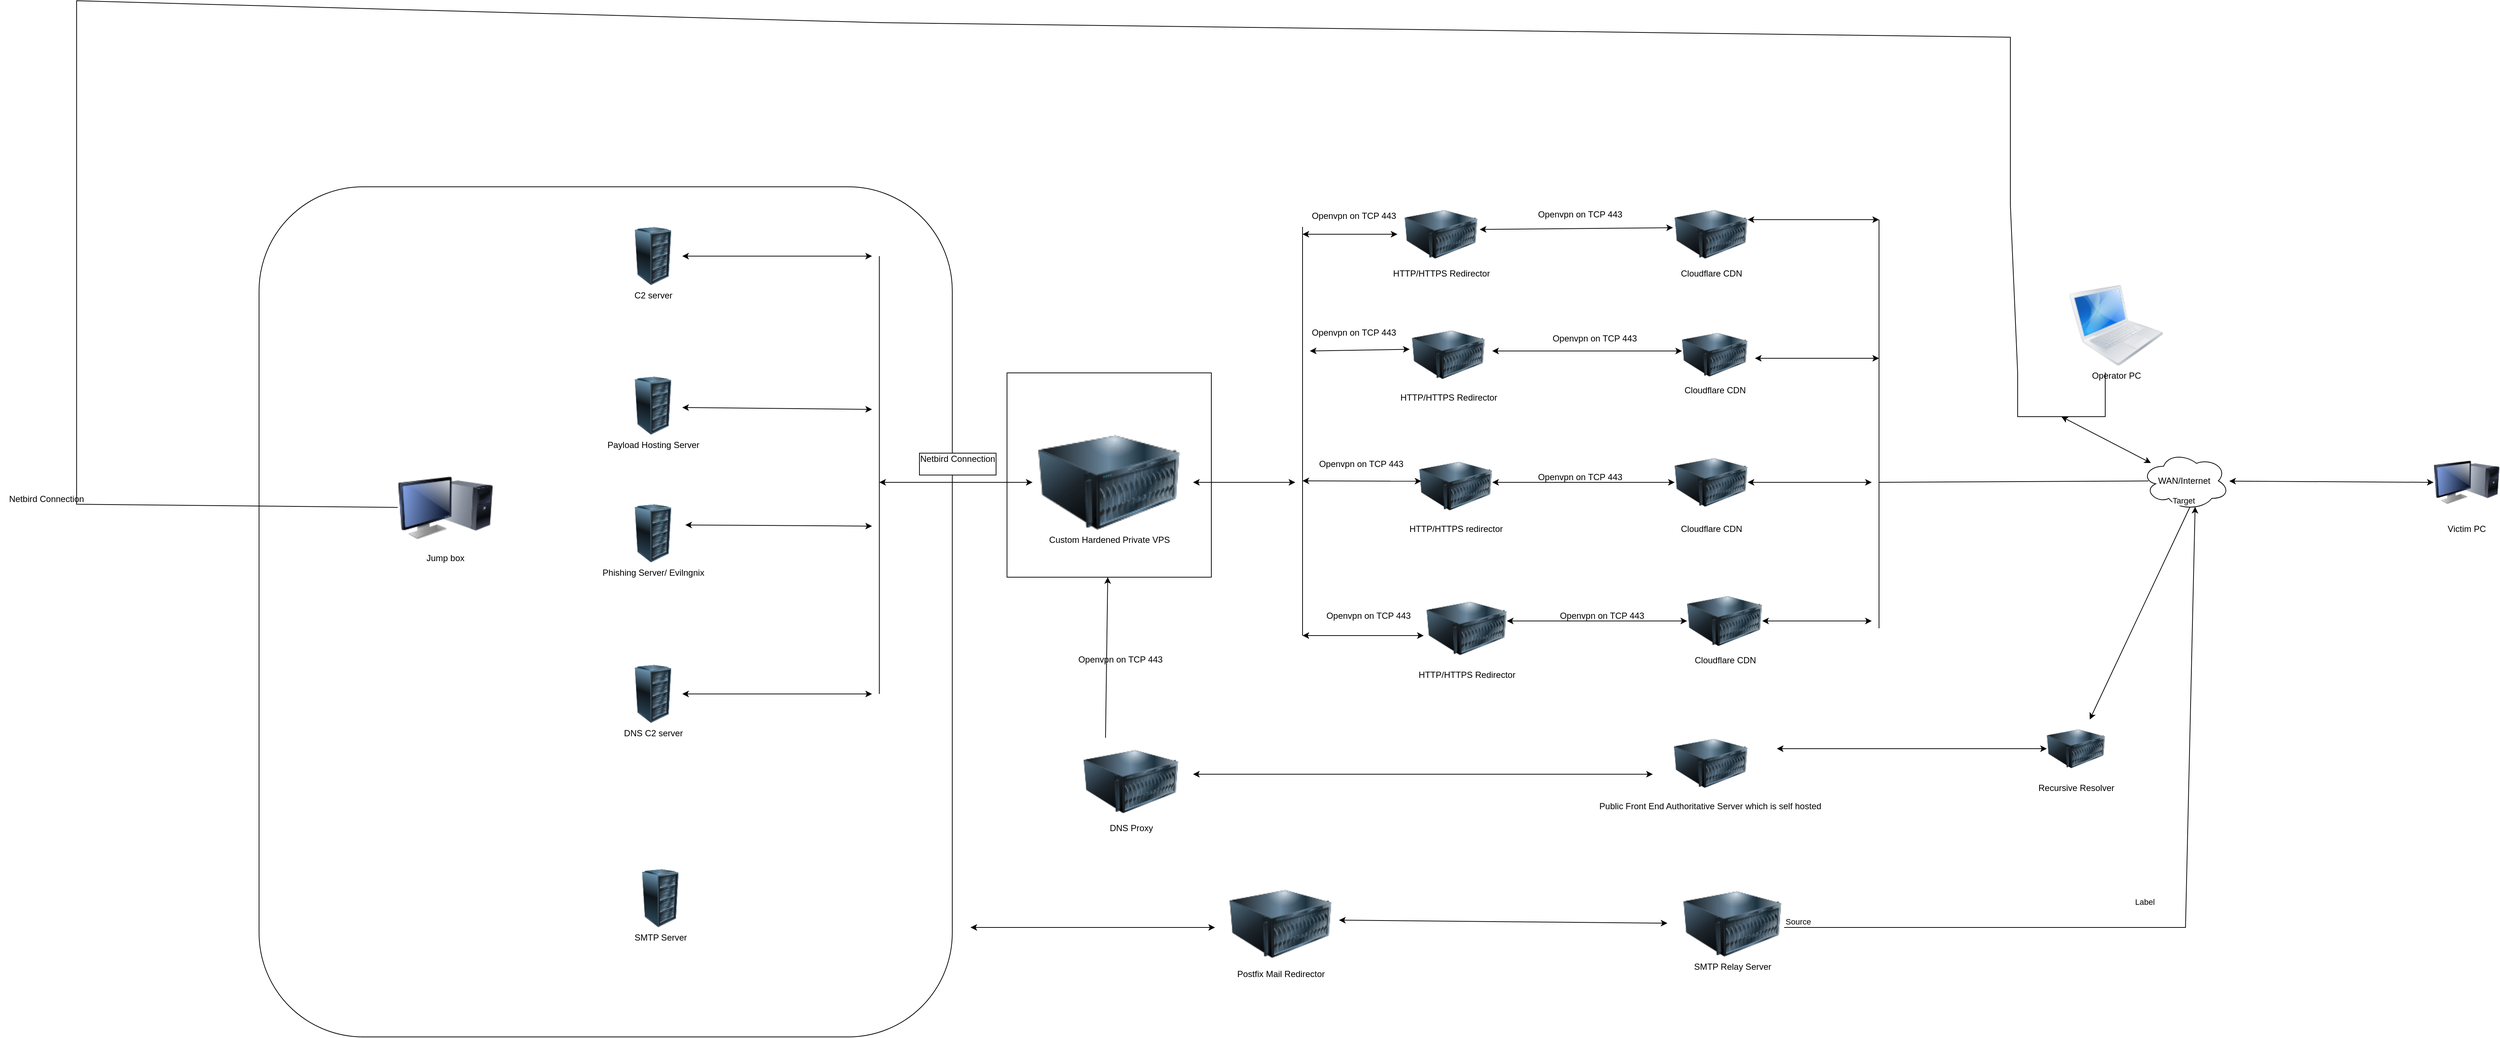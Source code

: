 <mxfile version="28.1.1">
  <diagram name="Page-1" id="0FGWlWLNRoi4eE8NLCIF">
    <mxGraphModel dx="2696" dy="1696" grid="1" gridSize="10" guides="1" tooltips="1" connect="1" arrows="1" fold="1" page="1" pageScale="1" pageWidth="827" pageHeight="1169" math="0" shadow="0">
      <root>
        <mxCell id="0" />
        <mxCell id="1" parent="0" />
        <mxCell id="iyPwLHkIVaxuz28qucX1-54" value="" style="whiteSpace=wrap;html=1;aspect=fixed;" parent="1" vertex="1">
          <mxGeometry x="-105" y="320" width="280" height="280" as="geometry" />
        </mxCell>
        <mxCell id="iyPwLHkIVaxuz28qucX1-53" value="" style="rounded=1;whiteSpace=wrap;html=1;" parent="1" vertex="1">
          <mxGeometry x="-1130" y="65" width="950" height="1165" as="geometry" />
        </mxCell>
        <mxCell id="iyPwLHkIVaxuz28qucX1-4" value="Victim PC&lt;div&gt;&lt;br&gt;&lt;/div&gt;" style="image;html=1;image=img/lib/clip_art/computers/Monitor_Tower_128x128.png" parent="1" vertex="1">
          <mxGeometry x="1850" y="420" width="90" height="100" as="geometry" />
        </mxCell>
        <mxCell id="iyPwLHkIVaxuz28qucX1-6" value="WAN/Internet&amp;nbsp;" style="ellipse;shape=cloud;whiteSpace=wrap;html=1;" parent="1" vertex="1">
          <mxGeometry x="1450" y="428" width="120" height="80" as="geometry" />
        </mxCell>
        <mxCell id="iyPwLHkIVaxuz28qucX1-7" value="" style="endArrow=classic;startArrow=classic;html=1;rounded=0;entryX=0;entryY=0.5;entryDx=0;entryDy=0;" parent="1" source="iyPwLHkIVaxuz28qucX1-6" target="iyPwLHkIVaxuz28qucX1-4" edge="1">
          <mxGeometry width="50" height="50" relative="1" as="geometry">
            <mxPoint x="680" y="270" as="sourcePoint" />
            <mxPoint x="440" y="250" as="targetPoint" />
          </mxGeometry>
        </mxCell>
        <mxCell id="iyPwLHkIVaxuz28qucX1-8" value="Cloudflare CDN" style="image;html=1;image=img/lib/clip_art/computers/Server_128x128.png" parent="1" vertex="1">
          <mxGeometry x="810" y="420" width="100" height="100" as="geometry" />
        </mxCell>
        <mxCell id="iyPwLHkIVaxuz28qucX1-9" value="Cloudflare CDN" style="image;html=1;image=img/lib/clip_art/computers/Server_128x128.png" parent="1" vertex="1">
          <mxGeometry x="820" y="260" width="90" height="70" as="geometry" />
        </mxCell>
        <mxCell id="iyPwLHkIVaxuz28qucX1-10" value="Cloudflare CDN" style="image;html=1;image=img/lib/clip_art/computers/Server_128x128.png" parent="1" vertex="1">
          <mxGeometry x="827" y="620" width="103" height="80" as="geometry" />
        </mxCell>
        <mxCell id="iyPwLHkIVaxuz28qucX1-11" value="Cloudflare CDN" style="image;html=1;image=img/lib/clip_art/computers/Server_128x128.png" parent="1" vertex="1">
          <mxGeometry x="810" y="90" width="100" height="80" as="geometry" />
        </mxCell>
        <mxCell id="iyPwLHkIVaxuz28qucX1-13" value="" style="endArrow=none;html=1;rounded=0;entryX=0.077;entryY=0.502;entryDx=0;entryDy=0;entryPerimeter=0;" parent="1" target="iyPwLHkIVaxuz28qucX1-6" edge="1">
          <mxGeometry width="50" height="50" relative="1" as="geometry">
            <mxPoint x="1090" y="470" as="sourcePoint" />
            <mxPoint x="1270" y="470" as="targetPoint" />
          </mxGeometry>
        </mxCell>
        <mxCell id="iyPwLHkIVaxuz28qucX1-14" value="" style="endArrow=none;html=1;rounded=0;" parent="1" edge="1">
          <mxGeometry width="50" height="50" relative="1" as="geometry">
            <mxPoint x="1090" y="110" as="sourcePoint" />
            <mxPoint x="1090" y="670" as="targetPoint" />
          </mxGeometry>
        </mxCell>
        <mxCell id="iyPwLHkIVaxuz28qucX1-16" value="" style="endArrow=classic;startArrow=classic;html=1;rounded=0;" parent="1" edge="1">
          <mxGeometry width="50" height="50" relative="1" as="geometry">
            <mxPoint x="920" y="300" as="sourcePoint" />
            <mxPoint x="1090" y="300" as="targetPoint" />
          </mxGeometry>
        </mxCell>
        <mxCell id="iyPwLHkIVaxuz28qucX1-19" value="" style="endArrow=classic;startArrow=classic;html=1;rounded=0;exitX=1;exitY=0.25;exitDx=0;exitDy=0;" parent="1" source="iyPwLHkIVaxuz28qucX1-11" edge="1">
          <mxGeometry width="50" height="50" relative="1" as="geometry">
            <mxPoint x="920" y="-30" as="sourcePoint" />
            <mxPoint x="1090" y="110" as="targetPoint" />
            <Array as="points" />
          </mxGeometry>
        </mxCell>
        <mxCell id="iyPwLHkIVaxuz28qucX1-21" value="" style="endArrow=classic;startArrow=classic;html=1;rounded=0;exitX=1;exitY=0.5;exitDx=0;exitDy=0;" parent="1" source="iyPwLHkIVaxuz28qucX1-8" edge="1">
          <mxGeometry width="50" height="50" relative="1" as="geometry">
            <mxPoint x="920" y="640" as="sourcePoint" />
            <mxPoint x="1080" y="470" as="targetPoint" />
          </mxGeometry>
        </mxCell>
        <mxCell id="iyPwLHkIVaxuz28qucX1-22" value="" style="endArrow=classic;startArrow=classic;html=1;rounded=0;exitX=1;exitY=0.5;exitDx=0;exitDy=0;" parent="1" source="iyPwLHkIVaxuz28qucX1-10" edge="1">
          <mxGeometry width="50" height="50" relative="1" as="geometry">
            <mxPoint x="920" y="640" as="sourcePoint" />
            <mxPoint x="1080" y="660" as="targetPoint" />
          </mxGeometry>
        </mxCell>
        <mxCell id="iyPwLHkIVaxuz28qucX1-23" value="HTTP/HTTPS redirector" style="image;html=1;image=img/lib/clip_art/computers/Server_128x128.png" parent="1" vertex="1">
          <mxGeometry x="460" y="430" width="100" height="90" as="geometry" />
        </mxCell>
        <mxCell id="iyPwLHkIVaxuz28qucX1-24" value="HTTP/HTTPS Redirector" style="image;html=1;image=img/lib/clip_art/computers/Server_128x128.png" parent="1" vertex="1">
          <mxGeometry x="470" y="620" width="110" height="100" as="geometry" />
        </mxCell>
        <mxCell id="iyPwLHkIVaxuz28qucX1-25" value="HTTP/HTTPS Redirector" style="image;html=1;image=img/lib/clip_art/computers/Server_128x128.png" parent="1" vertex="1">
          <mxGeometry x="450" y="250" width="100" height="90" as="geometry" />
        </mxCell>
        <mxCell id="iyPwLHkIVaxuz28qucX1-26" value="HTTP/HTTPS Redirector" style="image;html=1;image=img/lib/clip_art/computers/Server_128x128.png" parent="1" vertex="1">
          <mxGeometry x="440" y="90" width="100" height="80" as="geometry" />
        </mxCell>
        <mxCell id="iyPwLHkIVaxuz28qucX1-27" value="" style="endArrow=classic;startArrow=classic;html=1;rounded=0;entryX=0;entryY=0.429;entryDx=0;entryDy=0;entryPerimeter=0;" parent="1" target="iyPwLHkIVaxuz28qucX1-9" edge="1">
          <mxGeometry width="50" height="50" relative="1" as="geometry">
            <mxPoint x="560" y="290" as="sourcePoint" />
            <mxPoint x="610" y="250" as="targetPoint" />
          </mxGeometry>
        </mxCell>
        <mxCell id="iyPwLHkIVaxuz28qucX1-28" value="" style="endArrow=classic;startArrow=classic;html=1;rounded=0;exitX=1.028;exitY=0.418;exitDx=0;exitDy=0;exitPerimeter=0;entryX=-0.024;entryY=0.388;entryDx=0;entryDy=0;entryPerimeter=0;" parent="1" source="iyPwLHkIVaxuz28qucX1-26" target="iyPwLHkIVaxuz28qucX1-11" edge="1">
          <mxGeometry width="50" height="50" relative="1" as="geometry">
            <mxPoint x="560" y="-30" as="sourcePoint" />
            <mxPoint x="610" y="-80" as="targetPoint" />
          </mxGeometry>
        </mxCell>
        <mxCell id="iyPwLHkIVaxuz28qucX1-29" value="" style="endArrow=classic;startArrow=classic;html=1;rounded=0;exitX=1;exitY=0.4;exitDx=0;exitDy=0;exitPerimeter=0;" parent="1" source="iyPwLHkIVaxuz28qucX1-24" target="iyPwLHkIVaxuz28qucX1-10" edge="1">
          <mxGeometry width="50" height="50" relative="1" as="geometry">
            <mxPoint x="560" y="640" as="sourcePoint" />
            <mxPoint x="820" y="650" as="targetPoint" />
          </mxGeometry>
        </mxCell>
        <mxCell id="iyPwLHkIVaxuz28qucX1-30" value="" style="endArrow=classic;startArrow=classic;html=1;rounded=0;entryX=0;entryY=0.5;entryDx=0;entryDy=0;" parent="1" target="iyPwLHkIVaxuz28qucX1-8" edge="1">
          <mxGeometry width="50" height="50" relative="1" as="geometry">
            <mxPoint x="560" y="470" as="sourcePoint" />
            <mxPoint x="610" y="420" as="targetPoint" />
          </mxGeometry>
        </mxCell>
        <mxCell id="iyPwLHkIVaxuz28qucX1-31" value="Custom Hardened Private VPS" style="image;html=1;image=img/lib/clip_art/computers/Server_128x128.png" parent="1" vertex="1">
          <mxGeometry x="-80" y="405" width="230" height="130" as="geometry" />
        </mxCell>
        <mxCell id="iyPwLHkIVaxuz28qucX1-32" value="" style="endArrow=none;html=1;rounded=0;" parent="1" edge="1">
          <mxGeometry width="50" height="50" relative="1" as="geometry">
            <mxPoint x="300" y="120" as="sourcePoint" />
            <mxPoint x="300" y="680" as="targetPoint" />
          </mxGeometry>
        </mxCell>
        <mxCell id="iyPwLHkIVaxuz28qucX1-33" value="" style="endArrow=classic;startArrow=classic;html=1;rounded=0;" parent="1" edge="1">
          <mxGeometry width="50" height="50" relative="1" as="geometry">
            <mxPoint x="300" y="680" as="sourcePoint" />
            <mxPoint x="466" y="680" as="targetPoint" />
          </mxGeometry>
        </mxCell>
        <mxCell id="iyPwLHkIVaxuz28qucX1-34" value="" style="endArrow=classic;startArrow=classic;html=1;rounded=0;entryX=0.028;entryY=0.427;entryDx=0;entryDy=0;entryPerimeter=0;" parent="1" target="iyPwLHkIVaxuz28qucX1-23" edge="1">
          <mxGeometry width="50" height="50" relative="1" as="geometry">
            <mxPoint x="300" y="468" as="sourcePoint" />
            <mxPoint x="280" y="420" as="targetPoint" />
          </mxGeometry>
        </mxCell>
        <mxCell id="iyPwLHkIVaxuz28qucX1-36" value="" style="endArrow=classic;startArrow=classic;html=1;rounded=0;" parent="1" edge="1">
          <mxGeometry width="50" height="50" relative="1" as="geometry">
            <mxPoint x="300" y="130" as="sourcePoint" />
            <mxPoint x="430" y="130" as="targetPoint" />
          </mxGeometry>
        </mxCell>
        <mxCell id="iyPwLHkIVaxuz28qucX1-37" value="" style="endArrow=classic;startArrow=classic;html=1;rounded=0;entryX=-0.032;entryY=0.418;entryDx=0;entryDy=0;entryPerimeter=0;" parent="1" target="iyPwLHkIVaxuz28qucX1-25" edge="1">
          <mxGeometry width="50" height="50" relative="1" as="geometry">
            <mxPoint x="310" y="290" as="sourcePoint" />
            <mxPoint x="280" y="250" as="targetPoint" />
          </mxGeometry>
        </mxCell>
        <mxCell id="iyPwLHkIVaxuz28qucX1-38" value="" style="endArrow=classic;startArrow=classic;html=1;rounded=0;" parent="1" source="iyPwLHkIVaxuz28qucX1-31" edge="1">
          <mxGeometry width="50" height="50" relative="1" as="geometry">
            <mxPoint x="230" y="470" as="sourcePoint" />
            <mxPoint x="290" y="470" as="targetPoint" />
          </mxGeometry>
        </mxCell>
        <mxCell id="iyPwLHkIVaxuz28qucX1-39" value="C2 server" style="image;html=1;image=img/lib/clip_art/computers/Server_Rack_128x128.png" parent="1" vertex="1">
          <mxGeometry x="-630" y="120" width="80" height="80" as="geometry" />
        </mxCell>
        <mxCell id="iyPwLHkIVaxuz28qucX1-40" value="Payload Hosting Server" style="image;html=1;image=img/lib/clip_art/computers/Server_Rack_128x128.png" parent="1" vertex="1">
          <mxGeometry x="-630" y="325" width="80" height="80" as="geometry" />
        </mxCell>
        <mxCell id="iyPwLHkIVaxuz28qucX1-41" value="Phishing Server/ Evilngnix" style="image;html=1;image=img/lib/clip_art/computers/Server_Rack_128x128.png" parent="1" vertex="1">
          <mxGeometry x="-630" y="500" width="80" height="80" as="geometry" />
        </mxCell>
        <mxCell id="iyPwLHkIVaxuz28qucX1-42" value="DNS C2 server" style="image;html=1;image=img/lib/clip_art/computers/Server_Rack_128x128.png" parent="1" vertex="1">
          <mxGeometry x="-630" y="720" width="80" height="80" as="geometry" />
        </mxCell>
        <mxCell id="iyPwLHkIVaxuz28qucX1-43" value="" style="endArrow=classic;startArrow=classic;html=1;rounded=0;" parent="1" edge="1">
          <mxGeometry width="50" height="50" relative="1" as="geometry">
            <mxPoint x="-280" y="470" as="sourcePoint" />
            <mxPoint x="-70" y="470" as="targetPoint" />
          </mxGeometry>
        </mxCell>
        <mxCell id="iyPwLHkIVaxuz28qucX1-44" value="" style="endArrow=none;html=1;rounded=0;" parent="1" edge="1">
          <mxGeometry width="50" height="50" relative="1" as="geometry">
            <mxPoint x="-280" y="760" as="sourcePoint" />
            <mxPoint x="-280" y="160" as="targetPoint" />
          </mxGeometry>
        </mxCell>
        <mxCell id="iyPwLHkIVaxuz28qucX1-46" value="" style="endArrow=classic;startArrow=classic;html=1;rounded=0;" parent="1" source="iyPwLHkIVaxuz28qucX1-39" edge="1">
          <mxGeometry width="50" height="50" relative="1" as="geometry">
            <mxPoint x="-280" y="-10" as="sourcePoint" />
            <mxPoint x="-290" y="160" as="targetPoint" />
          </mxGeometry>
        </mxCell>
        <mxCell id="iyPwLHkIVaxuz28qucX1-48" value="" style="endArrow=classic;startArrow=classic;html=1;rounded=0;exitX=1;exitY=0.5;exitDx=0;exitDy=0;" parent="1" edge="1">
          <mxGeometry width="50" height="50" relative="1" as="geometry">
            <mxPoint x="-550" y="367.5" as="sourcePoint" />
            <mxPoint x="-290" y="370" as="targetPoint" />
          </mxGeometry>
        </mxCell>
        <mxCell id="iyPwLHkIVaxuz28qucX1-49" value="" style="endArrow=classic;startArrow=classic;html=1;rounded=0;exitX=1.052;exitY=0.355;exitDx=0;exitDy=0;exitPerimeter=0;" parent="1" source="iyPwLHkIVaxuz28qucX1-41" edge="1">
          <mxGeometry width="50" height="50" relative="1" as="geometry">
            <mxPoint x="-450" y="570" as="sourcePoint" />
            <mxPoint x="-290" y="530" as="targetPoint" />
          </mxGeometry>
        </mxCell>
        <mxCell id="iyPwLHkIVaxuz28qucX1-50" value="" style="endArrow=classic;startArrow=classic;html=1;rounded=0;exitX=1;exitY=0.5;exitDx=0;exitDy=0;" parent="1" source="iyPwLHkIVaxuz28qucX1-42" edge="1">
          <mxGeometry width="50" height="50" relative="1" as="geometry">
            <mxPoint x="-280" y="820" as="sourcePoint" />
            <mxPoint x="-290" y="760" as="targetPoint" />
          </mxGeometry>
        </mxCell>
        <mxCell id="iyPwLHkIVaxuz28qucX1-51" value="Jump box" style="image;html=1;image=img/lib/clip_art/computers/Monitor_Tower_128x128.png" parent="1" vertex="1">
          <mxGeometry x="-940" y="450" width="130" height="110" as="geometry" />
        </mxCell>
        <mxCell id="iyPwLHkIVaxuz28qucX1-55" value="Operator PC" style="image;html=1;image=img/lib/clip_art/computers/MacBook_128x128.png" parent="1" vertex="1">
          <mxGeometry x="1350" y="200" width="130" height="110" as="geometry" />
        </mxCell>
        <mxCell id="iyPwLHkIVaxuz28qucX1-58" value="Netbird Connection&amp;nbsp;" style="text;html=1;align=center;verticalAlign=middle;resizable=0;points=[];autosize=1;strokeColor=none;fillColor=none;" parent="1" vertex="1">
          <mxGeometry x="-1485" y="478" width="130" height="30" as="geometry" />
        </mxCell>
        <mxCell id="iyPwLHkIVaxuz28qucX1-59" value="Openvpn on TCP 443" style="text;html=1;align=center;verticalAlign=middle;resizable=0;points=[];autosize=1;strokeColor=none;fillColor=none;" parent="1" vertex="1">
          <mxGeometry x="610" y="448" width="140" height="30" as="geometry" />
        </mxCell>
        <mxCell id="iyPwLHkIVaxuz28qucX1-60" value="Openvpn on TCP 443" style="text;html=1;align=center;verticalAlign=middle;resizable=0;points=[];autosize=1;strokeColor=none;fillColor=none;" parent="1" vertex="1">
          <mxGeometry x="640" y="638" width="140" height="30" as="geometry" />
        </mxCell>
        <mxCell id="iyPwLHkIVaxuz28qucX1-61" value="Openvpn on TCP 443" style="text;html=1;align=center;verticalAlign=middle;resizable=0;points=[];autosize=1;strokeColor=none;fillColor=none;" parent="1" vertex="1">
          <mxGeometry x="630" y="258" width="140" height="30" as="geometry" />
        </mxCell>
        <mxCell id="iyPwLHkIVaxuz28qucX1-62" value="Openvpn on TCP 443" style="text;html=1;align=center;verticalAlign=middle;resizable=0;points=[];autosize=1;strokeColor=none;fillColor=none;" parent="1" vertex="1">
          <mxGeometry x="610" y="88" width="140" height="30" as="geometry" />
        </mxCell>
        <mxCell id="iyPwLHkIVaxuz28qucX1-63" value="Openvpn on TCP 443" style="text;html=1;align=center;verticalAlign=middle;resizable=0;points=[];autosize=1;strokeColor=none;fillColor=none;" parent="1" vertex="1">
          <mxGeometry x="300" y="90" width="140" height="30" as="geometry" />
        </mxCell>
        <mxCell id="iyPwLHkIVaxuz28qucX1-64" value="Openvpn on TCP 443" style="text;html=1;align=center;verticalAlign=middle;resizable=0;points=[];autosize=1;strokeColor=none;fillColor=none;" parent="1" vertex="1">
          <mxGeometry x="300" y="250" width="140" height="30" as="geometry" />
        </mxCell>
        <mxCell id="iyPwLHkIVaxuz28qucX1-65" value="Openvpn on TCP 443" style="text;html=1;align=center;verticalAlign=middle;resizable=0;points=[];autosize=1;strokeColor=none;fillColor=none;" parent="1" vertex="1">
          <mxGeometry x="310" y="430" width="140" height="30" as="geometry" />
        </mxCell>
        <mxCell id="iyPwLHkIVaxuz28qucX1-66" value="Openvpn on TCP 443" style="text;html=1;align=center;verticalAlign=middle;resizable=0;points=[];autosize=1;strokeColor=none;fillColor=none;" parent="1" vertex="1">
          <mxGeometry x="320" y="638" width="140" height="30" as="geometry" />
        </mxCell>
        <mxCell id="iyPwLHkIVaxuz28qucX1-67" value="Netbird Connection&lt;div&gt;&lt;br&gt;&lt;/div&gt;" style="whiteSpace=wrap;html=1;" parent="1" vertex="1">
          <mxGeometry x="-225" y="430" width="105" height="30" as="geometry" />
        </mxCell>
        <mxCell id="iyPwLHkIVaxuz28qucX1-73" value="" style="shape=partialRectangle;whiteSpace=wrap;html=1;bottom=1;right=1;left=1;top=0;fillColor=none;routingCenterX=-0.5;" parent="1" vertex="1">
          <mxGeometry x="1280" y="320" width="120" height="60" as="geometry" />
        </mxCell>
        <mxCell id="iyPwLHkIVaxuz28qucX1-74" value="" style="endArrow=classic;startArrow=classic;html=1;rounded=0;entryX=0.5;entryY=1;entryDx=0;entryDy=0;" parent="1" source="iyPwLHkIVaxuz28qucX1-6" target="iyPwLHkIVaxuz28qucX1-73" edge="1">
          <mxGeometry width="50" height="50" relative="1" as="geometry">
            <mxPoint x="1330" y="420" as="sourcePoint" />
            <mxPoint x="1560" y="260" as="targetPoint" />
          </mxGeometry>
        </mxCell>
        <mxCell id="iyPwLHkIVaxuz28qucX1-75" value="" style="endArrow=none;html=1;rounded=0;exitX=0;exitY=0;exitDx=0;exitDy=0;" parent="1" source="iyPwLHkIVaxuz28qucX1-73" target="iyPwLHkIVaxuz28qucX1-51" edge="1">
          <mxGeometry width="50" height="50" relative="1" as="geometry">
            <mxPoint x="1510" y="110" as="sourcePoint" />
            <mxPoint x="-1360" y="560" as="targetPoint" />
            <Array as="points">
              <mxPoint x="1270" y="90" />
              <mxPoint x="1270" y="-140" />
              <mxPoint x="-280" y="-160" />
              <mxPoint x="-1380" y="-190" />
              <mxPoint x="-1380" y="500" />
            </Array>
          </mxGeometry>
        </mxCell>
        <mxCell id="iyPwLHkIVaxuz28qucX1-77" value="" style="endArrow=classic;html=1;rounded=0;exitX=0.55;exitY=0.95;exitDx=0;exitDy=0;exitPerimeter=0;" parent="1" source="iyPwLHkIVaxuz28qucX1-6" target="iyPwLHkIVaxuz28qucX1-78" edge="1">
          <mxGeometry width="50" height="50" relative="1" as="geometry">
            <mxPoint x="1380" y="520" as="sourcePoint" />
            <mxPoint x="1346" y="730" as="targetPoint" />
          </mxGeometry>
        </mxCell>
        <mxCell id="iyPwLHkIVaxuz28qucX1-78" value="Recursive Resolver&lt;div&gt;&lt;br&gt;&lt;/div&gt;" style="image;html=1;image=img/lib/clip_art/computers/Server_128x128.png" parent="1" vertex="1">
          <mxGeometry x="1320" y="795" width="80" height="80" as="geometry" />
        </mxCell>
        <mxCell id="iyPwLHkIVaxuz28qucX1-79" value="Public Front End Authoritative Server which is self hosted&amp;nbsp;" style="image;html=1;image=img/lib/clip_art/computers/Server_128x128.png" parent="1" vertex="1">
          <mxGeometry x="809" y="810" width="101" height="90" as="geometry" />
        </mxCell>
        <mxCell id="iyPwLHkIVaxuz28qucX1-80" value="" style="endArrow=classic;startArrow=classic;html=1;rounded=0;entryX=0;entryY=0.5;entryDx=0;entryDy=0;" parent="1" target="iyPwLHkIVaxuz28qucX1-78" edge="1">
          <mxGeometry width="50" height="50" relative="1" as="geometry">
            <mxPoint x="950" y="835" as="sourcePoint" />
            <mxPoint x="730" y="920" as="targetPoint" />
          </mxGeometry>
        </mxCell>
        <mxCell id="iyPwLHkIVaxuz28qucX1-81" value="DNS Proxy" style="image;html=1;image=img/lib/clip_art/computers/Server_128x128.png" parent="1" vertex="1">
          <mxGeometry y="830" width="130" height="100" as="geometry" />
        </mxCell>
        <mxCell id="iyPwLHkIVaxuz28qucX1-82" value="" style="endArrow=classic;startArrow=classic;html=1;rounded=0;" parent="1" edge="1">
          <mxGeometry width="50" height="50" relative="1" as="geometry">
            <mxPoint x="150" y="870" as="sourcePoint" />
            <mxPoint x="780" y="870" as="targetPoint" />
          </mxGeometry>
        </mxCell>
        <mxCell id="iyPwLHkIVaxuz28qucX1-83" value="" style="endArrow=classic;html=1;rounded=0;" parent="1" target="iyPwLHkIVaxuz28qucX1-54" edge="1">
          <mxGeometry width="50" height="50" relative="1" as="geometry">
            <mxPoint x="30" y="820" as="sourcePoint" />
            <mxPoint x="-50" y="680" as="targetPoint" />
          </mxGeometry>
        </mxCell>
        <mxCell id="iyPwLHkIVaxuz28qucX1-84" value="Openvpn on TCP 443" style="text;html=1;align=center;verticalAlign=middle;resizable=0;points=[];autosize=1;strokeColor=none;fillColor=none;" parent="1" vertex="1">
          <mxGeometry x="-20" y="698" width="140" height="30" as="geometry" />
        </mxCell>
        <mxCell id="iyPwLHkIVaxuz28qucX1-85" value="SMTP Server" style="image;html=1;image=img/lib/clip_art/computers/Server_Rack_128x128.png" parent="1" vertex="1">
          <mxGeometry x="-620" y="1000" width="80" height="80" as="geometry" />
        </mxCell>
        <mxCell id="iyPwLHkIVaxuz28qucX1-86" value="" style="endArrow=classic;startArrow=classic;html=1;rounded=0;" parent="1" edge="1">
          <mxGeometry width="50" height="50" relative="1" as="geometry">
            <mxPoint x="-155" y="1080" as="sourcePoint" />
            <mxPoint x="180" y="1080" as="targetPoint" />
            <Array as="points" />
          </mxGeometry>
        </mxCell>
        <mxCell id="iyPwLHkIVaxuz28qucX1-90" value="Postfix Mail Redirector" style="image;html=1;image=img/lib/clip_art/computers/Server_128x128.png" parent="1" vertex="1">
          <mxGeometry x="200" y="1020" width="140" height="110" as="geometry" />
        </mxCell>
        <mxCell id="iyPwLHkIVaxuz28qucX1-91" value="SMTP Relay Server" style="image;html=1;image=img/lib/clip_art/computers/Server_128x128.png" parent="1" vertex="1">
          <mxGeometry x="800" y="1030" width="178.5" height="90" as="geometry" />
        </mxCell>
        <mxCell id="iyPwLHkIVaxuz28qucX1-92" value="" style="endArrow=classic;startArrow=classic;html=1;rounded=0;" parent="1" target="iyPwLHkIVaxuz28qucX1-91" edge="1">
          <mxGeometry width="50" height="50" relative="1" as="geometry">
            <mxPoint x="350" y="1070" as="sourcePoint" />
            <mxPoint x="980" y="910" as="targetPoint" />
          </mxGeometry>
        </mxCell>
        <mxCell id="iyPwLHkIVaxuz28qucX1-93" value="" style="endArrow=classic;html=1;rounded=0;entryX=0.61;entryY=0.945;entryDx=0;entryDy=0;entryPerimeter=0;" parent="1" target="iyPwLHkIVaxuz28qucX1-6" edge="1">
          <mxGeometry relative="1" as="geometry">
            <mxPoint x="960" y="1080" as="sourcePoint" />
            <mxPoint x="1390" y="510" as="targetPoint" />
            <Array as="points">
              <mxPoint x="1510" y="1080" />
            </Array>
          </mxGeometry>
        </mxCell>
        <mxCell id="iyPwLHkIVaxuz28qucX1-94" value="Label" style="edgeLabel;resizable=0;html=1;;align=center;verticalAlign=middle;" parent="iyPwLHkIVaxuz28qucX1-93" connectable="0" vertex="1">
          <mxGeometry relative="1" as="geometry">
            <mxPoint x="-57" y="-22" as="offset" />
          </mxGeometry>
        </mxCell>
        <mxCell id="iyPwLHkIVaxuz28qucX1-95" value="Source" style="edgeLabel;resizable=0;html=1;;align=left;verticalAlign=bottom;" parent="iyPwLHkIVaxuz28qucX1-93" connectable="0" vertex="1">
          <mxGeometry x="-1" relative="1" as="geometry" />
        </mxCell>
        <mxCell id="iyPwLHkIVaxuz28qucX1-96" value="Target" style="edgeLabel;resizable=0;html=1;;align=right;verticalAlign=bottom;" parent="iyPwLHkIVaxuz28qucX1-93" connectable="0" vertex="1">
          <mxGeometry x="1" relative="1" as="geometry" />
        </mxCell>
      </root>
    </mxGraphModel>
  </diagram>
</mxfile>
